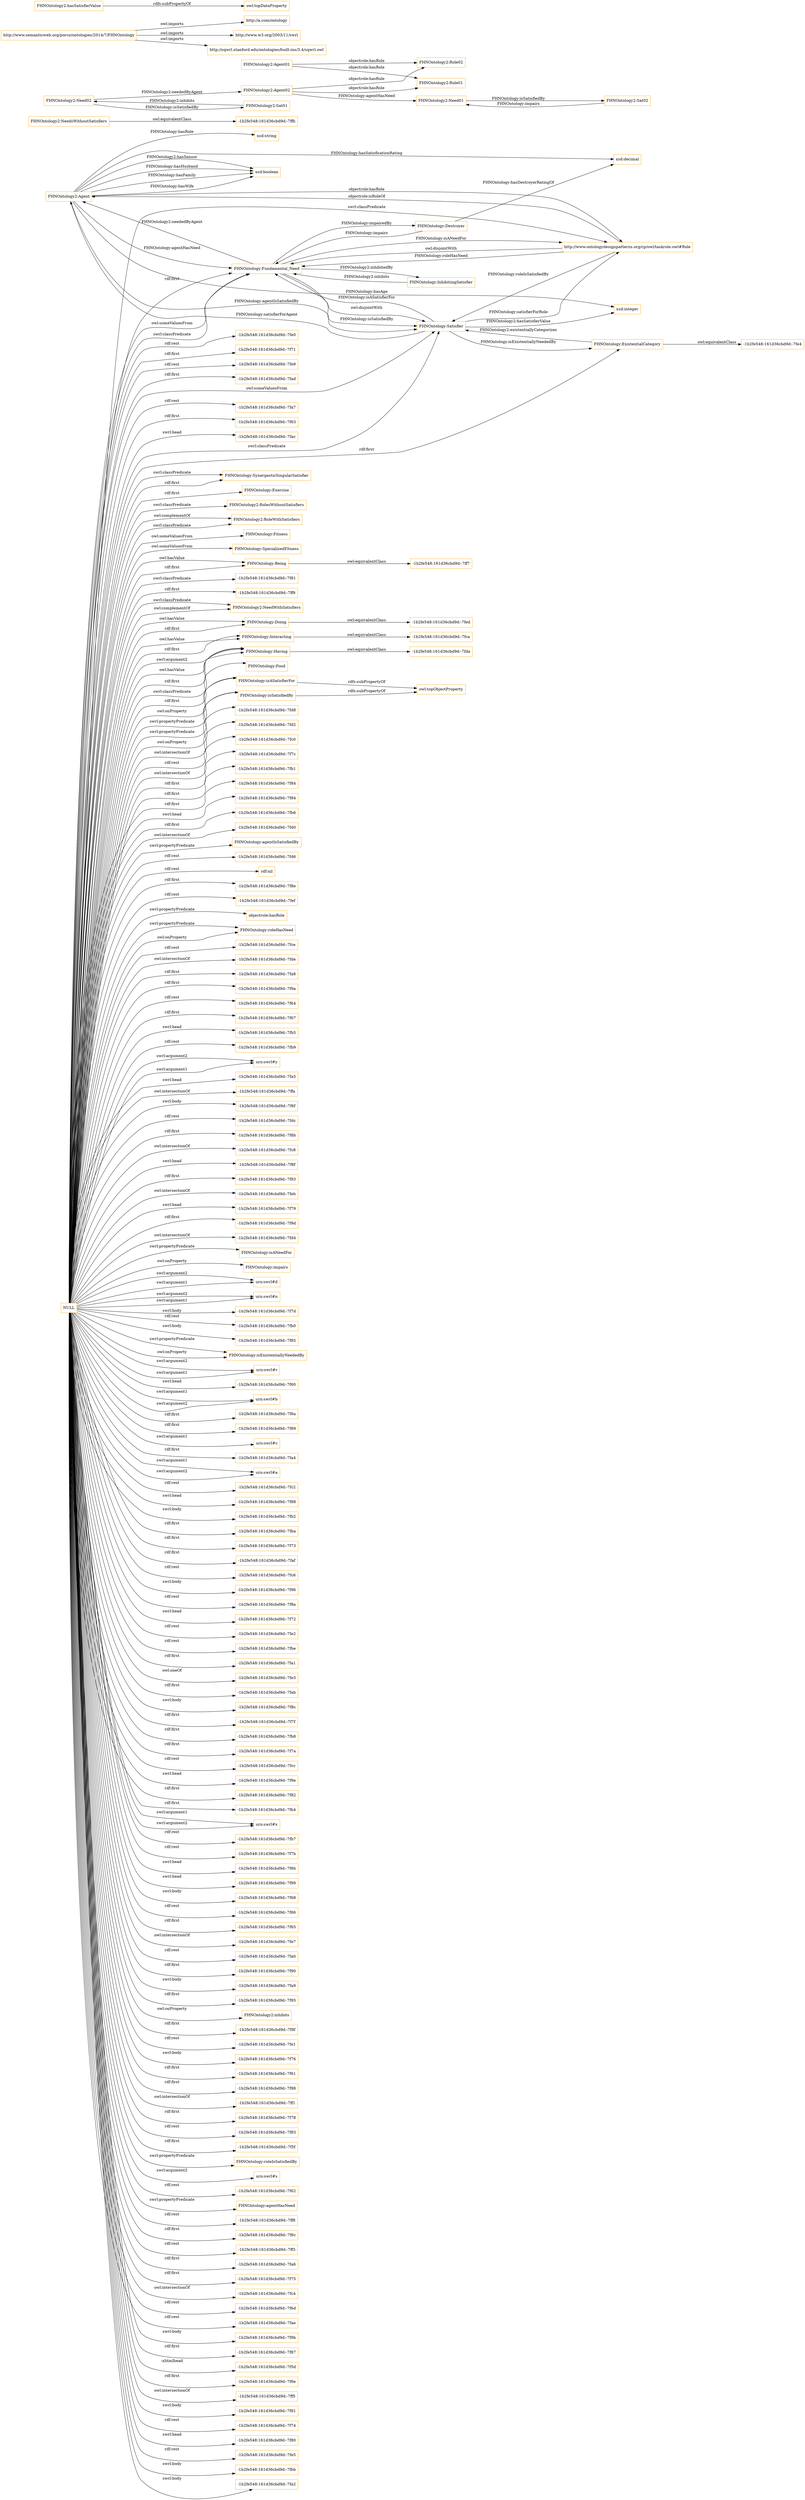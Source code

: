 digraph ar2dtool_diagram { 
rankdir=LR;
size="1501"
node [shape = rectangle, color="orange"]; "FHNOntology2:Agent" "FHNOntology:SynergesticSingularSatisfier" "FHNOntology2:NeedsWithoutSatisfiers" "-1b2fe548:161d36cbd9d:-7ffb" "FHNOntology:Exercise" "-1b2fe548:161d36cbd9d:-7fda" "FHNOntology:Destroyer" "FHNOntology2:RolesWithoutSatisfiers" "FHNOntology2:RoleWithSatisfiers" "FHNOntology:Fitness" "FHNOntology:Fundamental_Need" "FHNOntology:SpecializedFitness" "FHNOntology:ExistentialCategory" "http://www.ontologydesignpatterns.org/cp/owl/taskrole.owl#Role" "FHNOntology:InhibitingSatisfier" "-1b2fe548:161d36cbd9d:-7fed" "-1b2fe548:161d36cbd9d:-7ff7" "FHNOntology:Being" "FHNOntology:Satisfier" "-1b2fe548:161d36cbd9d:-7f81" "-1b2fe548:161d36cbd9d:-7fca" "-1b2fe548:161d36cbd9d:-7ff9" "FHNOntology2:NeedWithSatisfiers" "-1b2fe548:161d36cbd9d:-7fe4" "FHNOntology:Doing" "FHNOntology:Interacting" "FHNOntology:Having" "FHNOntology:Food" ; /*classes style*/
	"FHNOntology:Interacting" -> "-1b2fe548:161d36cbd9d:-7fca" [ label = "owl:equivalentClass" ];
	"FHNOntology:isASatisfierFor" -> "owl:topObjectProperty" [ label = "rdfs:subPropertyOf" ];
	"FHNOntology2:Need01" -> "FHNOntology2:Sat02" [ label = "FHNOntology:isSatisfiedBy" ];
	"FHNOntology:Fundamental_Need" -> "FHNOntology:Satisfier" [ label = "owl:disjointWith" ];
	"FHNOntology:Being" -> "-1b2fe548:161d36cbd9d:-7ff7" [ label = "owl:equivalentClass" ];
	"FHNOntology:Doing" -> "-1b2fe548:161d36cbd9d:-7fed" [ label = "owl:equivalentClass" ];
	"http://www.ontologydesignpatterns.org/cp/owl/taskrole.owl#Role" -> "FHNOntology:Fundamental_Need" [ label = "owl:disjointWith" ];
	"http://www.semanticweb.org/porco/ontologies/2014/7/FHNOntology" -> "http://a.com/ontology" [ label = "owl:imports" ];
	"http://www.semanticweb.org/porco/ontologies/2014/7/FHNOntology" -> "http://www.w3.org/2003/11/swrl" [ label = "owl:imports" ];
	"http://www.semanticweb.org/porco/ontologies/2014/7/FHNOntology" -> "http://sqwrl.stanford.edu/ontologies/built-ins/3.4/sqwrl.owl" [ label = "owl:imports" ];
	"FHNOntology2:Agent02" -> "FHNOntology2:Need01" [ label = "FHNOntology:agentHasNeed" ];
	"FHNOntology2:Agent02" -> "FHNOntology2:Role02" [ label = "objectrole:hasRole" ];
	"FHNOntology2:Agent02" -> "FHNOntology2:Role01" [ label = "objectrole:hasRole" ];
	"FHNOntology2:Sat02" -> "FHNOntology2:Need01" [ label = "FHNOntology:impairs" ];
	"FHNOntology2:NeedsWithoutSatisfiers" -> "-1b2fe548:161d36cbd9d:-7ffb" [ label = "owl:equivalentClass" ];
	"NULL" -> "-1b2fe548:161d36cbd9d:-7fd8" [ label = "owl:intersectionOf" ];
	"NULL" -> "-1b2fe548:161d36cbd9d:-7fd2" [ label = "rdf:rest" ];
	"NULL" -> "-1b2fe548:161d36cbd9d:-7fc0" [ label = "owl:intersectionOf" ];
	"NULL" -> "-1b2fe548:161d36cbd9d:-7f7c" [ label = "rdf:first" ];
	"NULL" -> "-1b2fe548:161d36cbd9d:-7fb1" [ label = "rdf:first" ];
	"NULL" -> "-1b2fe548:161d36cbd9d:-7f84" [ label = "rdf:first" ];
	"NULL" -> "-1b2fe548:161d36cbd9d:-7f94" [ label = "swrl:head" ];
	"NULL" -> "-1b2fe548:161d36cbd9d:-7fb6" [ label = "rdf:first" ];
	"NULL" -> "-1b2fe548:161d36cbd9d:-7fd0" [ label = "owl:intersectionOf" ];
	"NULL" -> "FHNOntology:agentIsSatisfiedBy" [ label = "swrl:propertyPredicate" ];
	"NULL" -> "-1b2fe548:161d36cbd9d:-7fd6" [ label = "rdf:rest" ];
	"NULL" -> "rdf:nil" [ label = "rdf:rest" ];
	"NULL" -> "-1b2fe548:161d36cbd9d:-7f8e" [ label = "rdf:first" ];
	"NULL" -> "-1b2fe548:161d36cbd9d:-7fef" [ label = "rdf:rest" ];
	"NULL" -> "objectrole:hasRole" [ label = "swrl:propertyPredicate" ];
	"NULL" -> "FHNOntology:roleHasNeed" [ label = "owl:onProperty" ];
	"NULL" -> "-1b2fe548:161d36cbd9d:-7fce" [ label = "rdf:rest" ];
	"NULL" -> "-1b2fe548:161d36cbd9d:-7fde" [ label = "owl:intersectionOf" ];
	"NULL" -> "-1b2fe548:161d36cbd9d:-7fa8" [ label = "rdf:first" ];
	"NULL" -> "-1b2fe548:161d36cbd9d:-7f9a" [ label = "rdf:first" ];
	"NULL" -> "FHNOntology:Interacting" [ label = "rdf:first" ];
	"NULL" -> "-1b2fe548:161d36cbd9d:-7f64" [ label = "rdf:rest" ];
	"NULL" -> "-1b2fe548:161d36cbd9d:-7f67" [ label = "rdf:first" ];
	"NULL" -> "-1b2fe548:161d36cbd9d:-7fb5" [ label = "swrl:head" ];
	"NULL" -> "-1b2fe548:161d36cbd9d:-7fb9" [ label = "rdf:rest" ];
	"NULL" -> "urn:swrl#y" [ label = "swrl:argument1" ];
	"NULL" -> "-1b2fe548:161d36cbd9d:-7fa5" [ label = "swrl:head" ];
	"NULL" -> "-1b2fe548:161d36cbd9d:-7ffa" [ label = "owl:intersectionOf" ];
	"NULL" -> "-1b2fe548:161d36cbd9d:-7f6f" [ label = "swrl:body" ];
	"NULL" -> "-1b2fe548:161d36cbd9d:-7fdc" [ label = "rdf:rest" ];
	"NULL" -> "FHNOntology:Doing" [ label = "rdf:first" ];
	"NULL" -> "-1b2fe548:161d36cbd9d:-7f8b" [ label = "rdf:first" ];
	"NULL" -> "FHNOntology:Satisfier" [ label = "swrl:classPredicate" ];
	"NULL" -> "-1b2fe548:161d36cbd9d:-7f81" [ label = "swrl:classPredicate" ];
	"NULL" -> "-1b2fe548:161d36cbd9d:-7fc8" [ label = "owl:intersectionOf" ];
	"NULL" -> "-1b2fe548:161d36cbd9d:-7f8f" [ label = "swrl:head" ];
	"NULL" -> "-1b2fe548:161d36cbd9d:-7f93" [ label = "rdf:first" ];
	"NULL" -> "-1b2fe548:161d36cbd9d:-7feb" [ label = "owl:intersectionOf" ];
	"NULL" -> "-1b2fe548:161d36cbd9d:-7f79" [ label = "swrl:head" ];
	"NULL" -> "-1b2fe548:161d36cbd9d:-7f9d" [ label = "rdf:first" ];
	"NULL" -> "-1b2fe548:161d36cbd9d:-7fd4" [ label = "owl:intersectionOf" ];
	"NULL" -> "FHNOntology:isANeedFor" [ label = "swrl:propertyPredicate" ];
	"NULL" -> "FHNOntology:impairs" [ label = "owl:onProperty" ];
	"NULL" -> "urn:swrl#d" [ label = "swrl:argument1" ];
	"NULL" -> "FHNOntology:Exercise" [ label = "rdf:first" ];
	"NULL" -> "FHNOntology:Fundamental_Need" [ label = "rdf:first" ];
	"NULL" -> "urn:swrl#n" [ label = "swrl:argument1" ];
	"NULL" -> "-1b2fe548:161d36cbd9d:-7f7d" [ label = "swrl:body" ];
	"NULL" -> "-1b2fe548:161d36cbd9d:-7fb0" [ label = "rdf:rest" ];
	"NULL" -> "-1b2fe548:161d36cbd9d:-7f85" [ label = "swrl:body" ];
	"NULL" -> "urn:swrl#d" [ label = "swrl:argument2" ];
	"NULL" -> "FHNOntology:Being" [ label = "rdf:first" ];
	"NULL" -> "FHNOntology:isExistentiallyNeededBy" [ label = "owl:onProperty" ];
	"NULL" -> "urn:swrl#r" [ label = "swrl:argument1" ];
	"NULL" -> "-1b2fe548:161d36cbd9d:-7f60" [ label = "swrl:head" ];
	"NULL" -> "urn:swrl#b" [ label = "swrl:argument2" ];
	"NULL" -> "http://www.ontologydesignpatterns.org/cp/owl/taskrole.owl#Role" [ label = "swrl:classPredicate" ];
	"NULL" -> "FHNOntology:isSatisfiedBy" [ label = "owl:onProperty" ];
	"NULL" -> "FHNOntology:Having" [ label = "owl:hasValue" ];
	"NULL" -> "-1b2fe548:161d36cbd9d:-7f6a" [ label = "rdf:first" ];
	"NULL" -> "FHNOntology:Being" [ label = "owl:hasValue" ];
	"NULL" -> "FHNOntology:SynergesticSingularSatisfier" [ label = "rdf:first" ];
	"NULL" -> "-1b2fe548:161d36cbd9d:-7f89" [ label = "rdf:first" ];
	"NULL" -> "urn:swrl#c" [ label = "swrl:argument1" ];
	"NULL" -> "-1b2fe548:161d36cbd9d:-7fa4" [ label = "rdf:first" ];
	"NULL" -> "urn:swrl#a" [ label = "swrl:argument2" ];
	"NULL" -> "-1b2fe548:161d36cbd9d:-7fc2" [ label = "rdf:rest" ];
	"NULL" -> "-1b2fe548:161d36cbd9d:-7f88" [ label = "swrl:head" ];
	"NULL" -> "-1b2fe548:161d36cbd9d:-7fb2" [ label = "swrl:body" ];
	"NULL" -> "-1b2fe548:161d36cbd9d:-7fba" [ label = "rdf:first" ];
	"NULL" -> "-1b2fe548:161d36cbd9d:-7f73" [ label = "rdf:first" ];
	"NULL" -> "-1b2fe548:161d36cbd9d:-7faf" [ label = "rdf:first" ];
	"NULL" -> "-1b2fe548:161d36cbd9d:-7fc6" [ label = "rdf:rest" ];
	"NULL" -> "-1b2fe548:161d36cbd9d:-7f96" [ label = "swrl:body" ];
	"NULL" -> "-1b2fe548:161d36cbd9d:-7f8a" [ label = "rdf:rest" ];
	"NULL" -> "-1b2fe548:161d36cbd9d:-7f72" [ label = "swrl:head" ];
	"NULL" -> "-1b2fe548:161d36cbd9d:-7fe2" [ label = "rdf:rest" ];
	"NULL" -> "-1b2fe548:161d36cbd9d:-7fbe" [ label = "rdf:rest" ];
	"NULL" -> "urn:swrl#n" [ label = "swrl:argument2" ];
	"NULL" -> "-1b2fe548:161d36cbd9d:-7fa1" [ label = "rdf:first" ];
	"NULL" -> "-1b2fe548:161d36cbd9d:-7ff9" [ label = "rdf:first" ];
	"NULL" -> "-1b2fe548:161d36cbd9d:-7fe3" [ label = "owl:oneOf" ];
	"NULL" -> "FHNOntology:Food" [ label = "rdf:first" ];
	"NULL" -> "-1b2fe548:161d36cbd9d:-7fab" [ label = "rdf:first" ];
	"NULL" -> "-1b2fe548:161d36cbd9d:-7f8c" [ label = "swrl:body" ];
	"NULL" -> "urn:swrl#r" [ label = "swrl:argument2" ];
	"NULL" -> "FHNOntology:Having" [ label = "rdf:first" ];
	"NULL" -> "-1b2fe548:161d36cbd9d:-7f7f" [ label = "rdf:first" ];
	"NULL" -> "-1b2fe548:161d36cbd9d:-7fb8" [ label = "rdf:first" ];
	"NULL" -> "urn:swrl#y" [ label = "swrl:argument2" ];
	"NULL" -> "FHNOntology:Fundamental_Need" [ label = "owl:someValuesFrom" ];
	"NULL" -> "FHNOntology2:NeedWithSatisfiers" [ label = "owl:complementOf" ];
	"NULL" -> "-1b2fe548:161d36cbd9d:-7f7a" [ label = "rdf:first" ];
	"NULL" -> "-1b2fe548:161d36cbd9d:-7fcc" [ label = "rdf:rest" ];
	"NULL" -> "-1b2fe548:161d36cbd9d:-7f9e" [ label = "swrl:head" ];
	"NULL" -> "-1b2fe548:161d36cbd9d:-7f82" [ label = "rdf:first" ];
	"NULL" -> "-1b2fe548:161d36cbd9d:-7fb4" [ label = "rdf:first" ];
	"NULL" -> "FHNOntology:isASatisfierFor" [ label = "swrl:propertyPredicate" ];
	"NULL" -> "FHNOntology:Doing" [ label = "owl:hasValue" ];
	"NULL" -> "urn:swrl#x" [ label = "swrl:argument2" ];
	"NULL" -> "FHNOntology:roleHasNeed" [ label = "swrl:propertyPredicate" ];
	"NULL" -> "-1b2fe548:161d36cbd9d:-7fb7" [ label = "rdf:rest" ];
	"NULL" -> "-1b2fe548:161d36cbd9d:-7f7b" [ label = "rdf:rest" ];
	"NULL" -> "-1b2fe548:161d36cbd9d:-7f6b" [ label = "swrl:head" ];
	"NULL" -> "FHNOntology:Fitness" [ label = "owl:someValuesFrom" ];
	"NULL" -> "-1b2fe548:161d36cbd9d:-7f99" [ label = "swrl:head" ];
	"NULL" -> "-1b2fe548:161d36cbd9d:-7f68" [ label = "swrl:body" ];
	"NULL" -> "-1b2fe548:161d36cbd9d:-7f66" [ label = "rdf:rest" ];
	"NULL" -> "-1b2fe548:161d36cbd9d:-7f65" [ label = "rdf:first" ];
	"NULL" -> "FHNOntology:SynergesticSingularSatisfier" [ label = "swrl:classPredicate" ];
	"NULL" -> "-1b2fe548:161d36cbd9d:-7fe7" [ label = "owl:intersectionOf" ];
	"NULL" -> "-1b2fe548:161d36cbd9d:-7fa0" [ label = "rdf:rest" ];
	"NULL" -> "-1b2fe548:161d36cbd9d:-7f90" [ label = "rdf:first" ];
	"NULL" -> "-1b2fe548:161d36cbd9d:-7fa9" [ label = "swrl:body" ];
	"NULL" -> "-1b2fe548:161d36cbd9d:-7f95" [ label = "rdf:first" ];
	"NULL" -> "FHNOntology:isASatisfierFor" [ label = "owl:onProperty" ];
	"NULL" -> "FHNOntology2:inhibits" [ label = "owl:onProperty" ];
	"NULL" -> "-1b2fe548:161d36cbd9d:-7f9f" [ label = "rdf:first" ];
	"NULL" -> "-1b2fe548:161d36cbd9d:-7fe1" [ label = "rdf:rest" ];
	"NULL" -> "FHNOntology2:RoleWithSatisfiers" [ label = "swrl:classPredicate" ];
	"NULL" -> "-1b2fe548:161d36cbd9d:-7f76" [ label = "swrl:body" ];
	"NULL" -> "FHNOntology:Having" [ label = "swrl:classPredicate" ];
	"NULL" -> "-1b2fe548:161d36cbd9d:-7f61" [ label = "rdf:first" ];
	"NULL" -> "-1b2fe548:161d36cbd9d:-7f98" [ label = "rdf:first" ];
	"NULL" -> "-1b2fe548:161d36cbd9d:-7ff1" [ label = "owl:intersectionOf" ];
	"NULL" -> "urn:swrl#x" [ label = "swrl:argument1" ];
	"NULL" -> "-1b2fe548:161d36cbd9d:-7f78" [ label = "rdf:first" ];
	"NULL" -> "-1b2fe548:161d36cbd9d:-7f83" [ label = "rdf:rest" ];
	"NULL" -> "-1b2fe548:161d36cbd9d:-7f5f" [ label = "rdf:first" ];
	"NULL" -> "FHNOntology:isExistentiallyNeededBy" [ label = "swrl:propertyPredicate" ];
	"NULL" -> "FHNOntology:roleIsSatisfiedBy" [ label = "swrl:propertyPredicate" ];
	"NULL" -> "urn:swrl#s" [ label = "swrl:argument2" ];
	"NULL" -> "FHNOntology:Interacting" [ label = "owl:hasValue" ];
	"NULL" -> "-1b2fe548:161d36cbd9d:-7f62" [ label = "rdf:rest" ];
	"NULL" -> "FHNOntology:Satisfier" [ label = "owl:someValuesFrom" ];
	"NULL" -> "FHNOntology:ExistentialCategory" [ label = "rdf:first" ];
	"NULL" -> "FHNOntology:agentHasNeed" [ label = "swrl:propertyPredicate" ];
	"NULL" -> "-1b2fe548:161d36cbd9d:-7ff8" [ label = "rdf:rest" ];
	"NULL" -> "-1b2fe548:161d36cbd9d:-7f6c" [ label = "rdf:first" ];
	"NULL" -> "FHNOntology:isSatisfiedBy" [ label = "swrl:propertyPredicate" ];
	"NULL" -> "-1b2fe548:161d36cbd9d:-7ff3" [ label = "rdf:rest" ];
	"NULL" -> "urn:swrl#a" [ label = "swrl:argument1" ];
	"NULL" -> "-1b2fe548:161d36cbd9d:-7fa6" [ label = "rdf:first" ];
	"NULL" -> "-1b2fe548:161d36cbd9d:-7f75" [ label = "rdf:first" ];
	"NULL" -> "-1b2fe548:161d36cbd9d:-7fc4" [ label = "owl:intersectionOf" ];
	"NULL" -> "-1b2fe548:161d36cbd9d:-7f6d" [ label = "rdf:rest" ];
	"NULL" -> "-1b2fe548:161d36cbd9d:-7fae" [ label = "rdf:rest" ];
	"NULL" -> "-1b2fe548:161d36cbd9d:-7f9b" [ label = "swrl:body" ];
	"NULL" -> "-1b2fe548:161d36cbd9d:-7f87" [ label = "rdf:first" ];
	"NULL" -> "FHNOntology:SpecializedFitness" [ label = "owl:someValuesFrom" ];
	"NULL" -> "FHNOntology2:RoleWithSatisfiers" [ label = "owl:complementOf" ];
	"NULL" -> "FHNOntology:Having" [ label = "swrl:argument2" ];
	"NULL" -> "-1b2fe548:161d36cbd9d:-7f5d" [ label = ":xhtmlhead" ];
	"NULL" -> "FHNOntology:Fundamental_Need" [ label = "swrl:classPredicate" ];
	"NULL" -> "-1b2fe548:161d36cbd9d:-7f6e" [ label = "rdf:first" ];
	"NULL" -> "-1b2fe548:161d36cbd9d:-7ff5" [ label = "owl:intersectionOf" ];
	"NULL" -> "-1b2fe548:161d36cbd9d:-7f91" [ label = "swrl:body" ];
	"NULL" -> "-1b2fe548:161d36cbd9d:-7f74" [ label = "rdf:rest" ];
	"NULL" -> "-1b2fe548:161d36cbd9d:-7f80" [ label = "swrl:head" ];
	"NULL" -> "-1b2fe548:161d36cbd9d:-7fe5" [ label = "rdf:rest" ];
	"NULL" -> "-1b2fe548:161d36cbd9d:-7fbb" [ label = "swrl:body" ];
	"NULL" -> "-1b2fe548:161d36cbd9d:-7fa2" [ label = "swrl:body" ];
	"NULL" -> "-1b2fe548:161d36cbd9d:-7fe0" [ label = "rdf:rest" ];
	"NULL" -> "-1b2fe548:161d36cbd9d:-7f71" [ label = "rdf:first" ];
	"NULL" -> "urn:swrl#b" [ label = "swrl:argument1" ];
	"NULL" -> "-1b2fe548:161d36cbd9d:-7fe9" [ label = "rdf:rest" ];
	"NULL" -> "-1b2fe548:161d36cbd9d:-7fad" [ label = "rdf:first" ];
	"NULL" -> "-1b2fe548:161d36cbd9d:-7fa7" [ label = "rdf:rest" ];
	"NULL" -> "FHNOntology2:NeedWithSatisfiers" [ label = "swrl:classPredicate" ];
	"NULL" -> "-1b2fe548:161d36cbd9d:-7f63" [ label = "rdf:first" ];
	"NULL" -> "FHNOntology2:RolesWithoutSatisfiers" [ label = "swrl:classPredicate" ];
	"NULL" -> "-1b2fe548:161d36cbd9d:-7fac" [ label = "swrl:head" ];
	"FHNOntology2:Agent01" -> "FHNOntology2:Role02" [ label = "objectrole:hasRole" ];
	"FHNOntology2:Agent01" -> "FHNOntology2:Role01" [ label = "objectrole:hasRole" ];
	"FHNOntology:ExistentialCategory" -> "-1b2fe548:161d36cbd9d:-7fe4" [ label = "owl:equivalentClass" ];
	"FHNOntology2:Sat01" -> "FHNOntology2:Need02" [ label = "FHNOntology2:inhibits" ];
	"FHNOntology2:hasSatisfierValue" -> "owl:topDataProperty" [ label = "rdfs:subPropertyOf" ];
	"FHNOntology:Having" -> "-1b2fe548:161d36cbd9d:-7fda" [ label = "owl:equivalentClass" ];
	"FHNOntology:isSatisfiedBy" -> "owl:topObjectProperty" [ label = "rdfs:subPropertyOf" ];
	"FHNOntology2:Need02" -> "FHNOntology2:Sat01" [ label = "FHNOntology:isSatisfiedBy" ];
	"FHNOntology2:Need02" -> "FHNOntology2:Agent02" [ label = "FHNOntology2:neededByAgent" ];
	"FHNOntology:Fundamental_Need" -> "FHNOntology:Satisfier" [ label = "FHNOntology:isSatisfiedBy" ];
	"FHNOntology2:Agent" -> "xsd:boolean" [ label = "FHNOntology:hasFamily" ];
	"FHNOntology2:Agent" -> "xsd:integer" [ label = "FHNOntology:hasAge" ];
	"FHNOntology:Satisfier" -> "FHNOntology:ExistentialCategory" [ label = "FHNOntology:isExistentiallyNeededBy" ];
	"FHNOntology2:Agent" -> "FHNOntology:Fundamental_Need" [ label = "FHNOntology:agentHasNeed" ];
	"FHNOntology:Fundamental_Need" -> "FHNOntology2:Agent" [ label = "FHNOntology2:neededByAgent" ];
	"FHNOntology:Satisfier" -> "FHNOntology2:Agent" [ label = "FHNOntology:satisfierForAgent" ];
	"FHNOntology2:Agent" -> "FHNOntology:Satisfier" [ label = "FHNOntology:agentIsSatisfiedBy" ];
	"FHNOntology:Satisfier" -> "xsd:integer" [ label = "FHNOntology2:hasSatisfierValue" ];
	"FHNOntology2:Agent" -> "http://www.ontologydesignpatterns.org/cp/owl/taskrole.owl#Role" [ label = "objectrole:hasRole" ];
	"FHNOntology:Destroyer" -> "xsd:decimal" [ label = "FHNOntology:hasDestroyerRatingOf" ];
	"FHNOntology:InhibitingSatisfier" -> "FHNOntology:Fundamental_Need" [ label = "FHNOntology2:inhibits" ];
	"FHNOntology2:Agent" -> "xsd:decimal" [ label = "FHNOntology:hasSatisficationRating" ];
	"FHNOntology2:Agent" -> "xsd:boolean" [ label = "FHNOntology:hasWife" ];
	"FHNOntology2:Agent" -> "xsd:boolean" [ label = "FHNOntology2:hasSensor" ];
	"FHNOntology:Fundamental_Need" -> "FHNOntology:Destroyer" [ label = "FHNOntology:impairedBy" ];
	"http://www.ontologydesignpatterns.org/cp/owl/taskrole.owl#Role" -> "FHNOntology:Satisfier" [ label = "FHNOntology:roleIsSatisfiedBy" ];
	"FHNOntology:Satisfier" -> "FHNOntology:Fundamental_Need" [ label = "FHNOntology:isASatisfierFor" ];
	"http://www.ontologydesignpatterns.org/cp/owl/taskrole.owl#Role" -> "FHNOntology:Fundamental_Need" [ label = "FHNOntology:roleHasNeed" ];
	"FHNOntology:Satisfier" -> "http://www.ontologydesignpatterns.org/cp/owl/taskrole.owl#Role" [ label = "FHNOntology:satisfierForRole" ];
	"FHNOntology:Fundamental_Need" -> "http://www.ontologydesignpatterns.org/cp/owl/taskrole.owl#Role" [ label = "FHNOntology:isANeedFor" ];
	"FHNOntology:ExistentialCategory" -> "FHNOntology:Satisfier" [ label = "FHNOntology2:existentiallyCategorizes" ];
	"FHNOntology2:Agent" -> "xsd:boolean" [ label = "FHNOntology:hasHusband" ];
	"FHNOntology2:Agent" -> "xsd:string" [ label = "FHNOntology:hasRole" ];
	"FHNOntology:Fundamental_Need" -> "FHNOntology:InhibitingSatisfier" [ label = "FHNOntology2:inhibitedBy" ];
	"FHNOntology:Destroyer" -> "FHNOntology:Fundamental_Need" [ label = "FHNOntology:impairs" ];
	"http://www.ontologydesignpatterns.org/cp/owl/taskrole.owl#Role" -> "FHNOntology2:Agent" [ label = "objectrole:isRoleOf" ];

}

